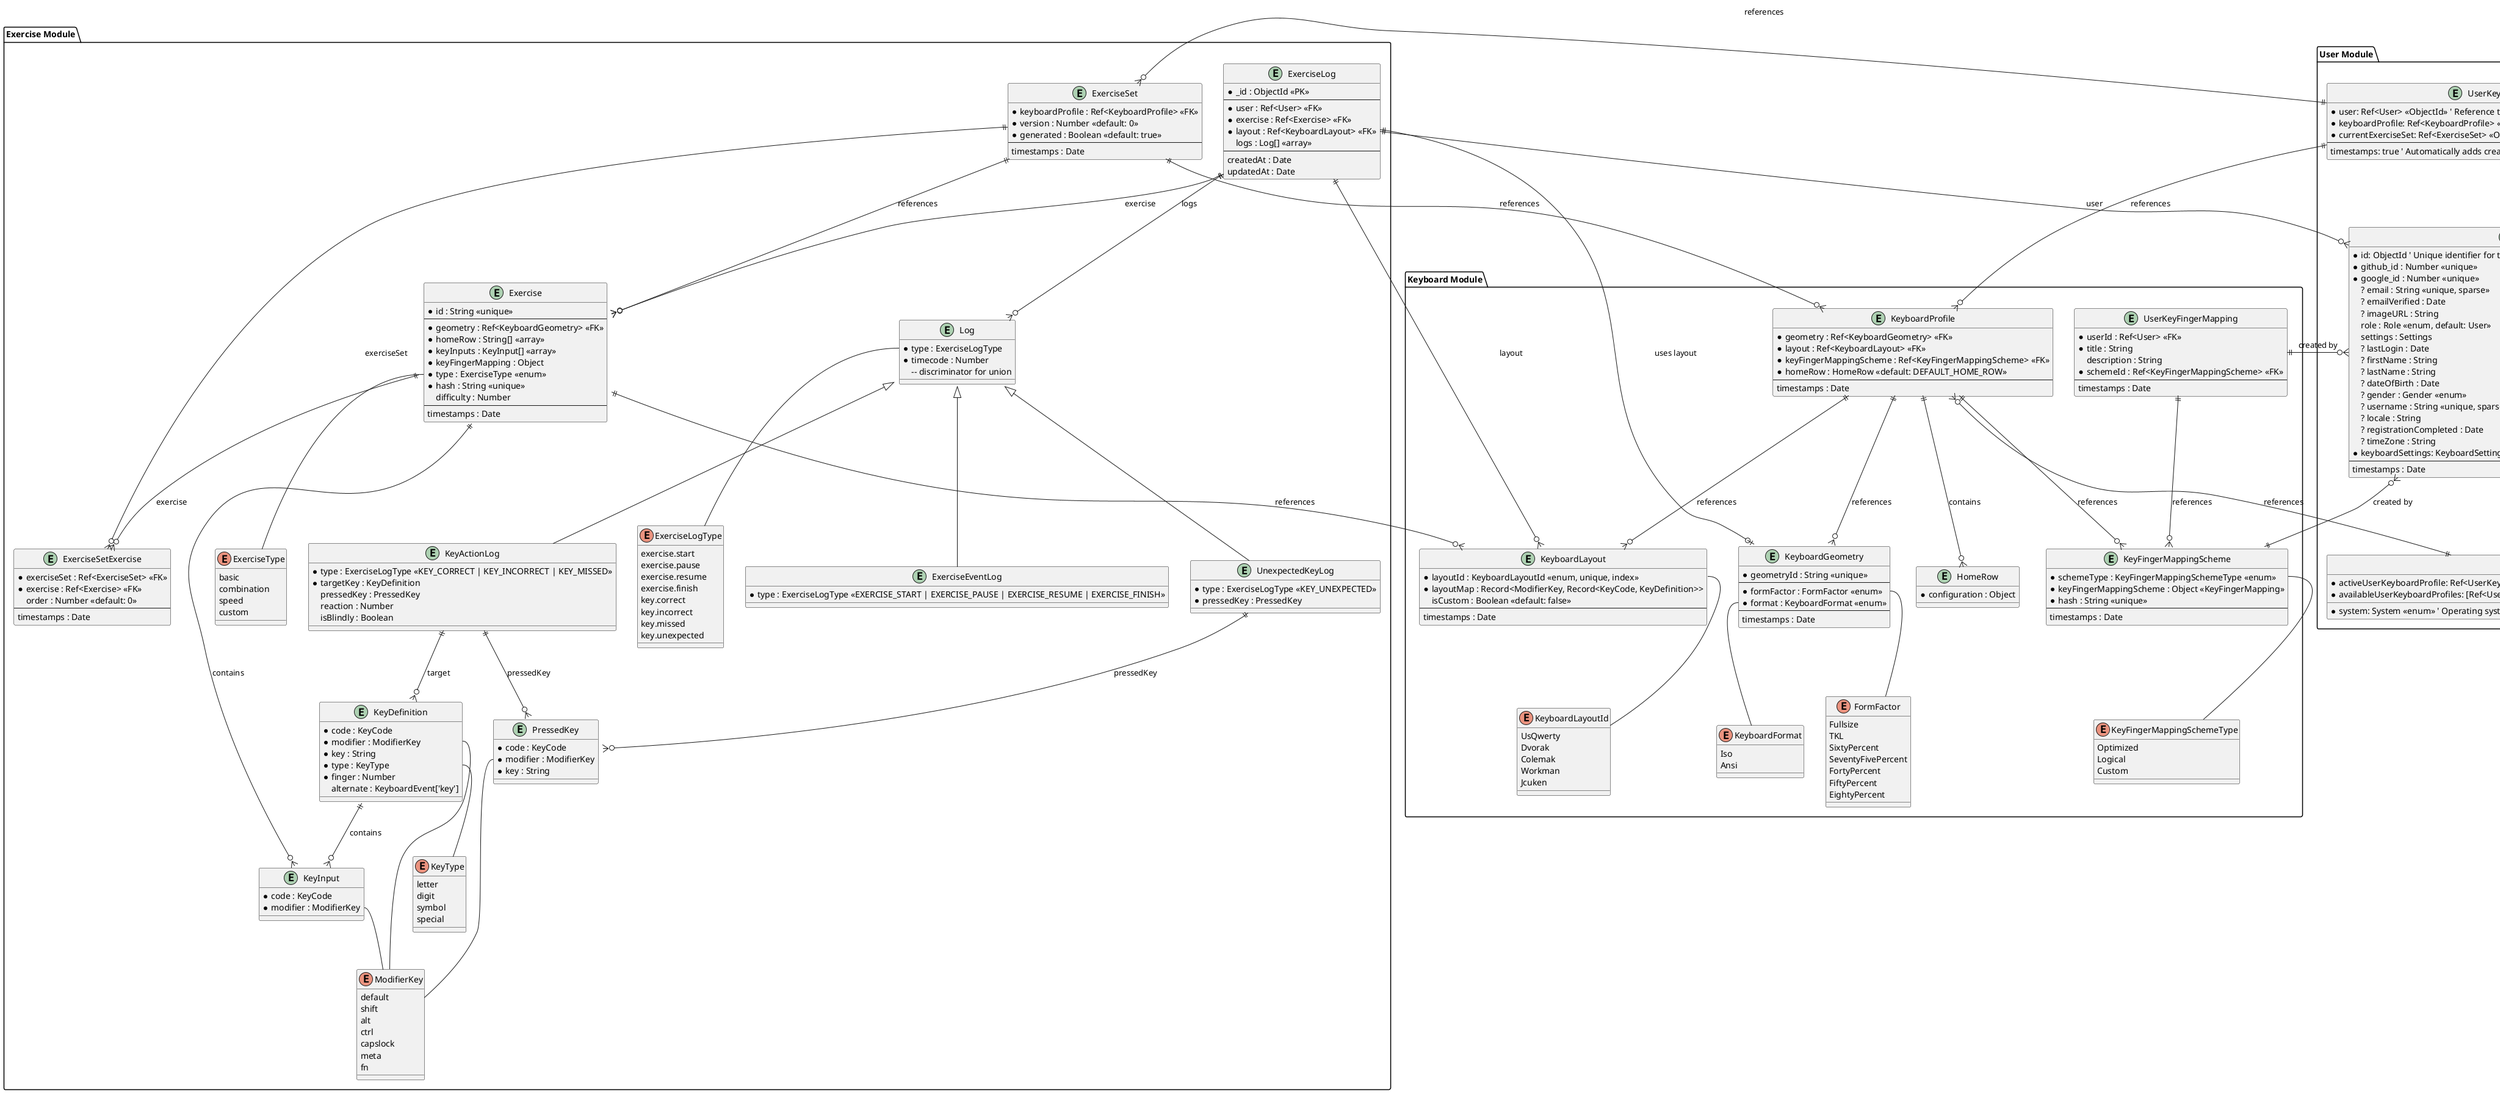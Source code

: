 @startuml
' ER Diagram for Keyboard Trainer System (Updated for KeyFingerMappingScheme)
' Organizes entities by logical modules for clarity

package "Exercise Module" {
  entity "ExerciseSet" {
    * keyboardProfile : Ref<KeyboardProfile> <<FK>>
    * version : Number <<default: 0>>
    * generated : Boolean <<default: true>>
    ' * title : String
    ' description : String
    --
    timestamps : Date
  }

  entity "ExerciseSetExercise" {
    * exerciseSet : Ref<ExerciseSet> <<FK>>
    * exercise : Ref<Exercise> <<FK>>
    order : Number <<default: 0>>
    --
    timestamps : Date
  }

  entity "Exercise" {
    * id : String <<unique>>
    ' * slug : String <<unique>>
    --
    * geometry : Ref<KeyboardGeometry> <<FK>>
    * homeRow : String[] <<array>>
    * keyInputs : KeyInput[] <<array>>
    * keyFingerMapping : Object
    * type : ExerciseType <<enum>>
    * hash : String <<unique>>
    difficulty : Number
    --
    timestamps : Date
  }

  entity "KeyInput" {
    ' Defines a key press with code and modifier
    * code : KeyCode
    * modifier : ModifierKey
  }

  enum "ExerciseType" {
    basic
    combination
    speed
    custom
  }

entity "ExerciseLog" {
    * _id : ObjectId <<PK>>
    --
    * user : Ref<User> <<FK>>
    * exercise : Ref<Exercise> <<FK>>
    * layout : Ref<KeyboardLayout> <<FK>>
    logs : Log[] <<array>>
    --
    createdAt : Date
    updatedAt : Date
}

entity "Log" {
    * type : ExerciseLogType
    * timecode : Number
    -- discriminator for union
}

entity "ExerciseEventLog" extends "Log" {
    * type : ExerciseLogType <<EXERCISE_START | EXERCISE_PAUSE | EXERCISE_RESUME | EXERCISE_FINISH>>
}

entity "KeyActionLog" extends "Log" {
    * type : ExerciseLogType <<KEY_CORRECT | KEY_INCORRECT | KEY_MISSED>>
    * targetKey : KeyDefinition
    pressedKey : PressedKey
    reaction : Number
    isBlindly : Boolean
}

entity "UnexpectedKeyLog" extends "Log" {
    * type : ExerciseLogType <<KEY_UNEXPECTED>>
    * pressedKey : PressedKey
}

entity "KeyDefinition" {
  * code : KeyCode
  * modifier : ModifierKey
  * key : String
  * type : KeyType
  * finger : Number
  alternate : KeyboardEvent['key']
}

entity "PressedKey" {
    * code : KeyCode
    * modifier : ModifierKey
    * key : String
}

enum "ExerciseLogType" {
  exercise.start
  exercise.pause
  exercise.resume
  exercise.finish
  key.correct
  key.incorrect
  key.missed
  key.unexpected
}

  enum "ModifierKey" {
    default
    shift
    alt
    ctrl
    capslock
    meta
    fn
  }

  enum "KeyType" {
    letter
    digit
    symbol
    special
  }
}

package "Keyboard Module" {
  entity KeyboardProfile {
    ' Defines user-specific keyboard configuration
    * geometry : Ref<KeyboardGeometry> <<FK>>
    * layout : Ref<KeyboardLayout> <<FK>>
    * keyFingerMappingScheme : Ref<KeyFingerMappingScheme> <<FK>>
    * homeRow : HomeRow <<default: DEFAULT_HOME_ROW>>
    --
    timestamps : Date
  }

  entity "KeyboardGeometry" {
    ' Defines physical geometry of the keyboard
    * geometryId : String <<unique>>
    --
    * formFactor : FormFactor <<enum>>
    * format : KeyboardFormat <<enum>>
    --
    timestamps : Date
  }

  entity "KeyboardLayout" {
    ' Defines keyboard layout with key mappings
    * layoutId : KeyboardLayoutId <<enum, unique, index>>
    * layoutMap : Record<ModifierKey, Record<KeyCode, KeyDefinition>>
    isCustom : Boolean <<default: false>>
    --
    timestamps : Date
  }

  entity "KeyFingerMappingScheme" {
    ' Maps keys to fingers for typing
    * schemeType : KeyFingerMappingSchemeType <<enum>>
    * keyFingerMappingScheme : Object <<KeyFingerMapping>>
    * hash : String <<unique>>
    --
    timestamps : Date
  }

  entity "UserKeyFingerMapping" {
    ' Links user to a scheme with custom title
    * userId : Ref<User> <<FK>>
    * title : String
    description : String
    * schemeId : Ref<KeyFingerMappingScheme> <<FK>>
    --
    timestamps : Date
  }

  entity "HomeRow" {
    ' Defines home row configuration for typing
    * configuration : Object
  }

  enum "FormFactor" {
    Fullsize
    TKL
    SixtyPercent
    SeventyFivePercent
    FortyPercent
    FiftyPercent
    EightyPercent
  }

  enum KeyboardFormat {
    Iso
    Ansi
  }

  enum "KeyboardLayoutId" {
    UsQwerty
    Dvorak
    Colemak
    Workman
    Jcuken
  }


  enum "KeyFingerMappingSchemeType" {
    Optimized
    Logical
    Custom
  }
}

package "User Module" {
  entity "User" {
    ' Represents a user with authentication and settings
      * id: ObjectId ' Unique identifier for the user
    * github_id : Number <<unique>>
    * google_id : Number <<unique>>
    ? email : String <<unique, sparse>>
    ? emailVerified : Date
    ? imageURL : String
    role : Role <<enum, default: User>>
    settings : Settings
    ? lastLogin : Date
    ? firstName : String
    ? lastName : String
    ? dateOfBirth : Date
    ? gender : Gender <<enum>>
    ? username : String <<unique, sparse>>
    ? locale : String
    ? registrationCompleted : Date
    ? timeZone : String
    * keyboardSettings: KeyboardSettings ' Embedded user-specific keyboard settings
    --
    timestamps : Date
  }

  entity "Settings" {
    ' User-specific settings
    theme : String
    notifications : Boolean
  }

  entity "KeyboardSettings" {
    ' Embedded user-specific keyboard settings within User entity
    * system: System <<enum>> ' Operating system type (e.g., Windows, macOS)
    * activeUserKeyboardProfile: Ref<UserKeyboardProfile> <<ObjectId>> ' Reference to active user keyboard profile
    * availableUserKeyboardProfiles: [Ref<UserKeyboardProfile>] <<ObjectId>> ' List of all user keyboard profiles
  }

  entity "UserKeyboardProfile" {
    ' Links a user to a keyboard profile and exercise set
    * user: Ref<User> <<ObjectId>> ' Reference to User
    * keyboardProfile: Ref<KeyboardProfile> <<ObjectId>> ' Reference to KeyboardProfile
    * currentExerciseSet: Ref<ExerciseSet> <<ObjectId>> ' Reference to current ExerciseSet
    --
    timestamps: true ' Automatically adds createdAt and updatedAt fields
  }

  entity "Session" {
    ' Represents a user session, used in authentication
    * userId : Ref<User> <<FK>>
    * token : String
    * expires : Date
    --
    timestamps : Date
  }

  enum "System" {
    Macos
    Windows
    Linux
  }

  enum "Role" {
    User
    Admin
    Moderator
  }

  enum "Gender" {
    Male
    Female
  }
}

' Relationships
Exercise ||--o{ KeyInput : contains
Exercise ||--o{ KeyboardLayout : references
ExerciseSet ||--o{ Exercise : references
ExerciseSet ||--o{ KeyboardProfile : references
KeyboardProfile ||--o{ KeyboardGeometry : references
KeyboardProfile ||--o{ KeyboardLayout : references
KeyboardProfile ||--o{ KeyFingerMappingScheme : references
KeyboardProfile ||--o{ HomeRow : contains
UserKeyFingerMapping ||--o{ User : created by
UserKeyFingerMapping ||--o{ KeyFingerMappingScheme : references
KeyDefinition ||--o{ KeyInput : contains
KeyFingerMappingScheme ||--o{ User : created by
User ||--o{ Settings : contains
User ||--o{ KeyboardSettings : contains
KeyboardSettings ||--o{ KeyboardProfile : references
UserKeyboardProfile ||--o{ User : references
UserKeyboardProfile ||--o{ KeyboardProfile : references
UserKeyboardProfile ||--o{ ExerciseSet : references
Session ||--o{ User : references

' Enum dependencies (as type references)
KeyboardGeometry::formFactor -- FormFactor
KeyboardGeometry::format -- KeyboardFormat

KeyboardLayout::layoutId -- KeyboardLayoutId


KeyFingerMappingScheme::schemeType -- KeyFingerMappingSchemeType
ExerciseSet ||--o{ ExerciseSetExercise : exerciseSet
Exercise ||--o{ ExerciseSetExercise : exercise

ExerciseLog ||--o| KeyboardGeometry : uses layout

Exercise::type -- ExerciseType
KeyInput::modifier -- ModifierKey
KeyDefinition::type -- KeyType
KeyDefinition::modifier -- ModifierKey
PressedKey::modifier -- ModifierKey

Log::type -- ExerciseLogType

ExerciseLog ||--o{ User : user
ExerciseLog ||--o{ Exercise : exercise
ExerciseLog ||--o{ KeyboardLayout : layout
ExerciseLog ||--o{ Log : logs
KeyActionLog ||--o{ KeyDefinition : target
KeyActionLog ||--o{ PressedKey : pressedKey
UnexpectedKeyLog ||--o{ PressedKey : pressedKey
@enduml
